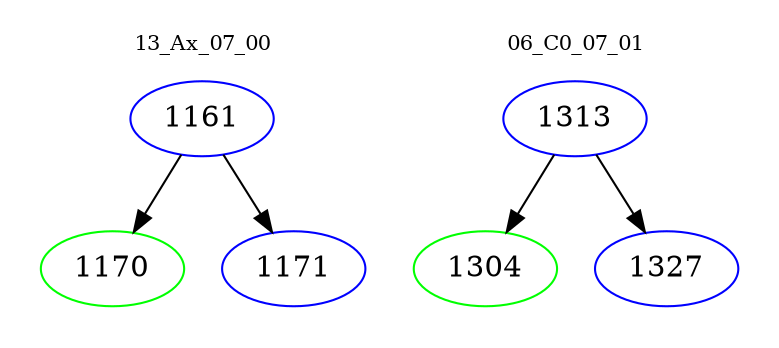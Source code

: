 digraph{
subgraph cluster_0 {
color = white
label = "13_Ax_07_00";
fontsize=10;
T0_1161 [label="1161", color="blue"]
T0_1161 -> T0_1170 [color="black"]
T0_1170 [label="1170", color="green"]
T0_1161 -> T0_1171 [color="black"]
T0_1171 [label="1171", color="blue"]
}
subgraph cluster_1 {
color = white
label = "06_C0_07_01";
fontsize=10;
T1_1313 [label="1313", color="blue"]
T1_1313 -> T1_1304 [color="black"]
T1_1304 [label="1304", color="green"]
T1_1313 -> T1_1327 [color="black"]
T1_1327 [label="1327", color="blue"]
}
}
